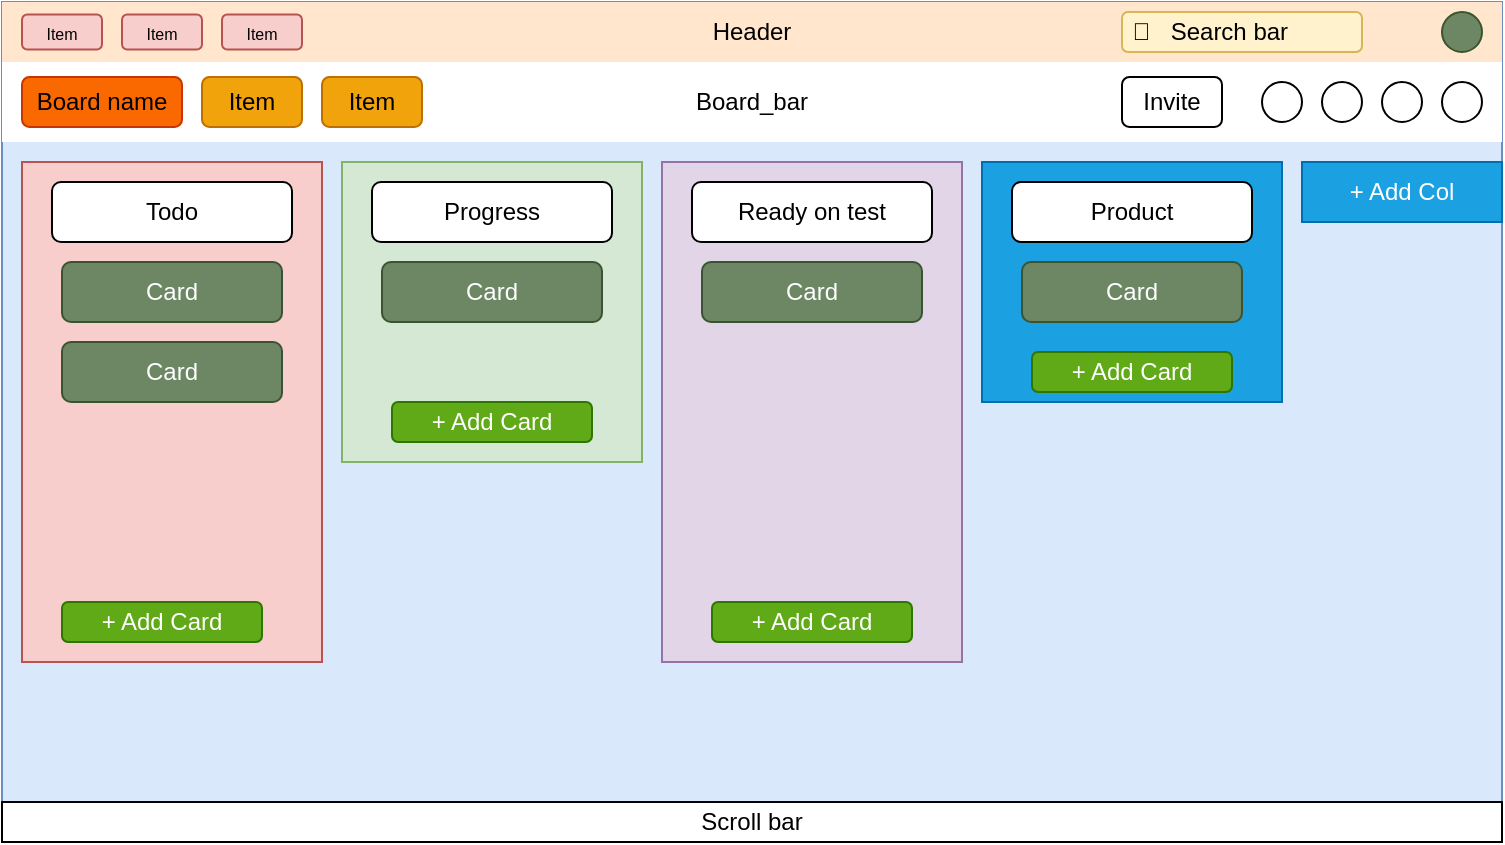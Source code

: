 <mxfile version="22.0.4" type="device">
  <diagram name="Trang-1" id="xfqsziGCg_4hCCi7O2IH">
    <mxGraphModel dx="986" dy="510" grid="1" gridSize="10" guides="1" tooltips="1" connect="1" arrows="1" fold="1" page="1" pageScale="1" pageWidth="827" pageHeight="1169" math="0" shadow="0">
      <root>
        <mxCell id="0" />
        <mxCell id="1" parent="0" />
        <mxCell id="wrVu686c_XAlRWTj04Jz-2" value="" style="rounded=0;whiteSpace=wrap;html=1;fillColor=#dae8fc;strokeColor=#6c8ebf;" vertex="1" parent="1">
          <mxGeometry x="30" y="80" width="750" height="420" as="geometry" />
        </mxCell>
        <mxCell id="wrVu686c_XAlRWTj04Jz-3" value="Header" style="rounded=0;whiteSpace=wrap;html=1;fillColor=#ffe6cc;strokeColor=none;" vertex="1" parent="1">
          <mxGeometry x="30" y="80" width="750" height="30" as="geometry" />
        </mxCell>
        <mxCell id="wrVu686c_XAlRWTj04Jz-4" value="Board_bar" style="rounded=0;whiteSpace=wrap;html=1;strokeColor=none;" vertex="1" parent="1">
          <mxGeometry x="30" y="110" width="750" height="40" as="geometry" />
        </mxCell>
        <mxCell id="wrVu686c_XAlRWTj04Jz-5" value="" style="rounded=0;whiteSpace=wrap;html=1;strokeColor=#b85450;fillColor=#f8cecc;" vertex="1" parent="1">
          <mxGeometry x="40" y="160" width="150" height="250" as="geometry" />
        </mxCell>
        <mxCell id="wrVu686c_XAlRWTj04Jz-8" value="" style="rounded=0;whiteSpace=wrap;html=1;fillColor=#d5e8d4;strokeColor=#82b366;" vertex="1" parent="1">
          <mxGeometry x="200" y="160" width="150" height="150" as="geometry" />
        </mxCell>
        <mxCell id="wrVu686c_XAlRWTj04Jz-9" value="" style="rounded=0;whiteSpace=wrap;html=1;fillColor=#e1d5e7;strokeColor=#9673a6;" vertex="1" parent="1">
          <mxGeometry x="360" y="160" width="150" height="250" as="geometry" />
        </mxCell>
        <mxCell id="wrVu686c_XAlRWTj04Jz-10" value="" style="rounded=0;whiteSpace=wrap;html=1;fillColor=#1ba1e2;fontColor=#ffffff;strokeColor=#006EAF;" vertex="1" parent="1">
          <mxGeometry x="520" y="160" width="150" height="120" as="geometry" />
        </mxCell>
        <mxCell id="wrVu686c_XAlRWTj04Jz-12" value="Todo" style="rounded=1;whiteSpace=wrap;html=1;" vertex="1" parent="1">
          <mxGeometry x="55" y="170" width="120" height="30" as="geometry" />
        </mxCell>
        <mxCell id="wrVu686c_XAlRWTj04Jz-13" value="Progress" style="rounded=1;whiteSpace=wrap;html=1;" vertex="1" parent="1">
          <mxGeometry x="215" y="170" width="120" height="30" as="geometry" />
        </mxCell>
        <mxCell id="wrVu686c_XAlRWTj04Jz-14" value="Ready on test" style="rounded=1;whiteSpace=wrap;html=1;" vertex="1" parent="1">
          <mxGeometry x="375" y="170" width="120" height="30" as="geometry" />
        </mxCell>
        <mxCell id="wrVu686c_XAlRWTj04Jz-15" value="Product" style="rounded=1;whiteSpace=wrap;html=1;" vertex="1" parent="1">
          <mxGeometry x="535" y="170" width="120" height="30" as="geometry" />
        </mxCell>
        <mxCell id="wrVu686c_XAlRWTj04Jz-16" value="Scroll bar" style="rounded=0;whiteSpace=wrap;html=1;" vertex="1" parent="1">
          <mxGeometry x="30" y="480" width="750" height="20" as="geometry" />
        </mxCell>
        <mxCell id="wrVu686c_XAlRWTj04Jz-17" value="&lt;font style=&quot;font-size: 8px;&quot;&gt;Item&lt;/font&gt;" style="rounded=1;whiteSpace=wrap;html=1;fillColor=#f8cecc;strokeColor=#b85450;" vertex="1" parent="1">
          <mxGeometry x="40" y="86.25" width="40" height="17.5" as="geometry" />
        </mxCell>
        <mxCell id="wrVu686c_XAlRWTj04Jz-18" value="&lt;font style=&quot;font-size: 8px;&quot;&gt;Item&lt;/font&gt;" style="rounded=1;whiteSpace=wrap;html=1;fillColor=#f8cecc;strokeColor=#b85450;" vertex="1" parent="1">
          <mxGeometry x="90" y="86.25" width="40" height="17.5" as="geometry" />
        </mxCell>
        <mxCell id="wrVu686c_XAlRWTj04Jz-19" value="&lt;font style=&quot;font-size: 8px;&quot;&gt;Item&lt;/font&gt;" style="rounded=1;whiteSpace=wrap;html=1;fillColor=#f8cecc;strokeColor=#b85450;" vertex="1" parent="1">
          <mxGeometry x="140" y="86.25" width="40" height="17.5" as="geometry" />
        </mxCell>
        <mxCell id="wrVu686c_XAlRWTj04Jz-21" value="Board name" style="rounded=1;whiteSpace=wrap;html=1;fillColor=#fa6800;fontColor=#000000;strokeColor=#C73500;" vertex="1" parent="1">
          <mxGeometry x="40" y="117.5" width="80" height="25" as="geometry" />
        </mxCell>
        <mxCell id="wrVu686c_XAlRWTj04Jz-22" value="&amp;nbsp;🔎 &amp;nbsp; Search bar" style="rounded=1;whiteSpace=wrap;html=1;align=left;fillColor=#fff2cc;strokeColor=#d6b656;" vertex="1" parent="1">
          <mxGeometry x="590" y="85" width="120" height="20" as="geometry" />
        </mxCell>
        <mxCell id="wrVu686c_XAlRWTj04Jz-26" value="Item" style="rounded=1;whiteSpace=wrap;html=1;fillColor=#f0a30a;fontColor=#000000;strokeColor=#BD7000;" vertex="1" parent="1">
          <mxGeometry x="130" y="117.5" width="50" height="25" as="geometry" />
        </mxCell>
        <mxCell id="wrVu686c_XAlRWTj04Jz-27" value="Item" style="rounded=1;whiteSpace=wrap;html=1;fillColor=#f0a30a;fontColor=#000000;strokeColor=#BD7000;" vertex="1" parent="1">
          <mxGeometry x="190" y="117.5" width="50" height="25" as="geometry" />
        </mxCell>
        <mxCell id="wrVu686c_XAlRWTj04Jz-28" value="" style="ellipse;whiteSpace=wrap;html=1;aspect=fixed;" vertex="1" parent="1">
          <mxGeometry x="660" y="120" width="20" height="20" as="geometry" />
        </mxCell>
        <mxCell id="wrVu686c_XAlRWTj04Jz-29" value="" style="ellipse;whiteSpace=wrap;html=1;aspect=fixed;direction=south;" vertex="1" parent="1">
          <mxGeometry x="750" y="120" width="20" height="20" as="geometry" />
        </mxCell>
        <mxCell id="wrVu686c_XAlRWTj04Jz-30" value="" style="ellipse;whiteSpace=wrap;html=1;aspect=fixed;" vertex="1" parent="1">
          <mxGeometry x="720" y="120" width="20" height="20" as="geometry" />
        </mxCell>
        <mxCell id="wrVu686c_XAlRWTj04Jz-31" value="" style="ellipse;whiteSpace=wrap;html=1;aspect=fixed;" vertex="1" parent="1">
          <mxGeometry x="690" y="120" width="20" height="20" as="geometry" />
        </mxCell>
        <mxCell id="wrVu686c_XAlRWTj04Jz-34" value="Invite" style="rounded=1;whiteSpace=wrap;html=1;" vertex="1" parent="1">
          <mxGeometry x="590" y="117.5" width="50" height="25" as="geometry" />
        </mxCell>
        <mxCell id="wrVu686c_XAlRWTj04Jz-35" value="" style="ellipse;whiteSpace=wrap;html=1;aspect=fixed;direction=south;fillColor=#6d8764;fontColor=#ffffff;strokeColor=#3A5431;" vertex="1" parent="1">
          <mxGeometry x="750" y="85" width="20" height="20" as="geometry" />
        </mxCell>
        <mxCell id="wrVu686c_XAlRWTj04Jz-37" value="+ Add Col" style="rounded=0;whiteSpace=wrap;html=1;fillColor=#1ba1e2;fontColor=#ffffff;strokeColor=#006EAF;" vertex="1" parent="1">
          <mxGeometry x="680" y="160" width="100" height="30" as="geometry" />
        </mxCell>
        <mxCell id="wrVu686c_XAlRWTj04Jz-38" value="Card" style="rounded=1;whiteSpace=wrap;html=1;fillColor=#6d8764;fontColor=#ffffff;strokeColor=#3A5431;" vertex="1" parent="1">
          <mxGeometry x="60" y="210" width="110" height="30" as="geometry" />
        </mxCell>
        <mxCell id="wrVu686c_XAlRWTj04Jz-39" value="Card" style="rounded=1;whiteSpace=wrap;html=1;fillColor=#6d8764;fontColor=#ffffff;strokeColor=#3A5431;" vertex="1" parent="1">
          <mxGeometry x="60" y="250" width="110" height="30" as="geometry" />
        </mxCell>
        <mxCell id="wrVu686c_XAlRWTj04Jz-40" value="Card" style="rounded=1;whiteSpace=wrap;html=1;fillColor=#6d8764;fontColor=#ffffff;strokeColor=#3A5431;" vertex="1" parent="1">
          <mxGeometry x="220" y="210" width="110" height="30" as="geometry" />
        </mxCell>
        <mxCell id="wrVu686c_XAlRWTj04Jz-42" value="Card" style="rounded=1;whiteSpace=wrap;html=1;fillColor=#6d8764;fontColor=#ffffff;strokeColor=#3A5431;" vertex="1" parent="1">
          <mxGeometry x="380" y="210" width="110" height="30" as="geometry" />
        </mxCell>
        <mxCell id="wrVu686c_XAlRWTj04Jz-43" value="Card" style="rounded=1;whiteSpace=wrap;html=1;fillColor=#6d8764;fontColor=#ffffff;strokeColor=#3A5431;" vertex="1" parent="1">
          <mxGeometry x="540" y="210" width="110" height="30" as="geometry" />
        </mxCell>
        <mxCell id="wrVu686c_XAlRWTj04Jz-44" value="+ Add Card" style="rounded=1;whiteSpace=wrap;html=1;fillColor=#60a917;fontColor=#ffffff;strokeColor=#2D7600;" vertex="1" parent="1">
          <mxGeometry x="385" y="380" width="100" height="20" as="geometry" />
        </mxCell>
        <mxCell id="wrVu686c_XAlRWTj04Jz-45" value="+ Add Card" style="rounded=1;whiteSpace=wrap;html=1;fillColor=#60a917;fontColor=#ffffff;strokeColor=#2D7600;" vertex="1" parent="1">
          <mxGeometry x="225" y="280" width="100" height="20" as="geometry" />
        </mxCell>
        <mxCell id="wrVu686c_XAlRWTj04Jz-46" value="+ Add Card" style="rounded=1;whiteSpace=wrap;html=1;fillColor=#60a917;fontColor=#ffffff;strokeColor=#2D7600;" vertex="1" parent="1">
          <mxGeometry x="60" y="380" width="100" height="20" as="geometry" />
        </mxCell>
        <mxCell id="wrVu686c_XAlRWTj04Jz-47" value="+ Add Card" style="rounded=1;whiteSpace=wrap;html=1;fillColor=#60a917;strokeColor=#2D7600;fontColor=#ffffff;" vertex="1" parent="1">
          <mxGeometry x="545" y="255" width="100" height="20" as="geometry" />
        </mxCell>
      </root>
    </mxGraphModel>
  </diagram>
</mxfile>
